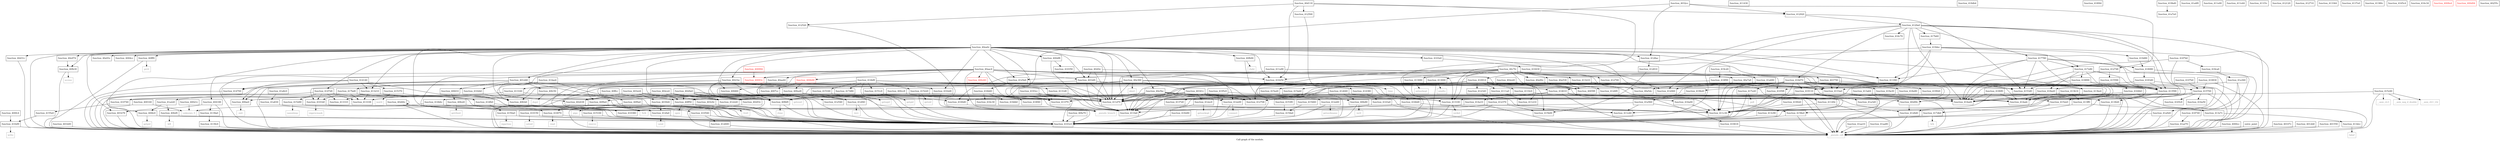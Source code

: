 digraph "Call graph of the module." {
  label="Call graph of the module.";
  node [shape=record];

  Node_function_4032cc [label="{function_4032cc}"];
  Node_function_40fef0 [label="{function_40fef0}"];
  Node_function_40d31c [label="{function_40d31c}"];
  Node_function_40ff50 [label="{function_40ff50}"];
  Node_function_40e360 [label="{function_40e360}"];
  Node_function_40ffcc [label="{function_40ffcc}"];
  Node_function_4103e0 [label="{function_4103e0}"];
  Node_function_40e5bc [label="{function_40e5bc}"];
  Node_function_40e93c [label="{function_40e93c}"];
  Node_function_40e974 [label="{function_40e974}"];
  Node_function_40fff0 [label="{function_40fff0}"];
  Node_function_40fb90 [label="{function_40fb90}"];
  Node_function_410540 [label="{function_410540}"];
  Node_function_40341c [label="{function_40341c}"];
  Node_function_403758 [label="{function_403758}"];
  Node_function_410350 [label="{function_410350}"];
  Node_function_4039d4 [label="{function_4039d4}"];
  Node_function_403c0c [label="{function_403c0c}"];
  Node_function_4102f0 [label="{function_4102f0}"];
  Node_function_403e24 [label="{function_403e24}"];
  Node_function_404188 [label="{function_404188}"];
  Node_function_40aac4 [label="{function_40aac4}"];
  Node_function_40fbf0 [label="{function_40fbf0}"];
  Node_function_410070 [label="{function_410070}"];
  Node_function_40ea0c [label="{function_40ea0c}"];
  Node_function_402e20 [label="{function_402e20}"];
  Node_function_402ce4 [label="{function_402ce4}"];
  Node_function_402f2c [label="{function_402f2c}"];
  Node_function_410380 [label="{function_410380}"];
  Node_function_40d118 [label="{function_40d118}"];
  Node_function_410250 [label="{function_410250}"];
  Node_function_40a530 [label="{function_40a530}"];
  Node_function_40fc50 [label="{function_40fc50}"];
  Node_function_40fcb0 [label="{function_40fcb0}"];
  Node_function_40f9a0 [label="{function_40f9a0}"];
  Node_function_4100d0 [label="{function_4100d0}"];
  Node_function_40f9e0 [label="{function_40f9e0}"];
  Node_function_40fd10 [label="{function_40fd10}"];
  Node_function_40a5dc [label="{function_40a5dc}"];
  Node_function_40fd60 [label="{function_40fd60}"];
  Node_function_4103c0 [label="{function_4103c0}"];
  Node_function_40fdc0 [label="{function_40fdc0}"];
  Node_function_40fa70 [label="{function_40fa70}"];
  Node_function_410150 [label="{function_410150}"];
  Node_function_4102b0 [label="{function_4102b0}"];
  Node_function_40a7a8 [label="{function_40a7a8}"];
  Node_function_40fe20 [label="{function_40fe20}"];
  Node_function_40c7fc [label="{function_40c7fc}"];
  Node_function_40fae0 [label="{function_40fae0}"];
  Node_function_4101b0 [label="{function_4101b0}"];
  Node_function_40fe80 [label="{function_40fe80}"];
  Node_function_40a90c [label="{function_40a90c}"];
  Node_function_40aa44 [label="{function_40aa44}"];
  Node_function_40fb30 [label="{function_40fb30}"];
  Node_function_4128d0 [label="{function_4128d0}"];
  Node_function_4102d0 [label="{function_4102d0}"];
  Node_function_4105f8 [label="{function_4105f8}"];
  Node_function_410618 [label="{function_410618}"];
  Node_function_410740 [label="{function_410740}"];
  Node_function_4107b0 [label="{function_4107b0}"];
  Node_function_410830 [label="{function_410830}"];
  Node_function_410914 [label="{function_410914}"];
  Node_function_410430 [label="{function_410430}"];
  Node_function_4110c0 [label="{function_4110c0}"];
  Node_function_4111a0 [label="{function_4111a0}"];
  Node_function_411210 [label="{function_411210}"];
  Node_function_411430 [label="{function_411430}"];
  Node_function_41149c [label="{function_41149c}"];
  Node_function_411a90 [label="{function_411a90}"];
  Node_function_417e80 [label="{function_417e80}"];
  Node_function_418080 [label="{function_418080}"];
  Node_function_4180f0 [label="{function_4180f0}"];
  Node_function_418280 [label="{function_418280}"];
  Node_function_4183d0 [label="{function_4183d0}"];
  Node_function_418740 [label="{function_418740}"];
  Node_function_4187b0 [label="{function_4187b0}"];
  Node_function_418890 [label="{function_418890}"];
  Node_function_418a20 [label="{function_418a20}"];
  Node_function_418ca0 [label="{function_418ca0}"];
  Node_function_418db0 [label="{function_418db0}"];
  Node_function_418db4 [label="{function_418db4}"];
  Node_function_418e80 [label="{function_418e80}"];
  Node_function_418f40 [label="{function_418f40}"];
  Node_function_418f44 [label="{function_418f44}"];
  Node_function_418f90 [label="{function_418f90}"];
  Node_function_419020 [label="{function_419020}"];
  Node_function_419110 [label="{function_419110}"];
  Node_function_4193cc [label="{function_4193cc}"];
  Node_function_4195c0 [label="{function_4195c0}"];
  Node_function_419920 [label="{function_419920}"];
  Node_function_419a30 [label="{function_419a30}"];
  Node_function_419b20 [label="{function_419b20}"];
  Node_function_419bd0 [label="{function_419bd0}"];
  Node_function_419c20 [label="{function_419c20}"];
  Node_function_419d80 [label="{function_419d80}"];
  Node_function_419dec [label="{function_419dec}"];
  Node_function_41a220 [label="{function_41a220}"];
  Node_function_41a270 [label="{function_41a270}"];
  Node_function_41a320 [label="{function_41a320}"];
  Node_function_41a360 [label="{function_41a360}"];
  Node_function_41a4f0 [label="{function_41a4f0}"];
  Node_function_41a560 [label="{function_41a560}"];
  Node_function_41a680 [label="{function_41a680}"];
  Node_function_41a7e0 [label="{function_41a7e0}"];
  Node_function_41a830 [label="{function_41a830}"];
  Node_function_41a8c0 [label="{function_41a8c0}"];
  Node_function_41a920 [label="{function_41a920}"];
  Node_function_41aa10 [label="{function_41aa10}"];
  Node_function_41aa80 [label="{function_41aa80}"];
  Node___asm_neg_d_double [color="gray50", fontcolor="gray50", label="{__asm_neg_d_double}"];
  Node___asm_cfc1_i32 [color="gray50", fontcolor="gray50", label="{__asm_cfc1_i32}"];
  Node___asm_ctc1 [color="gray50", fontcolor="gray50", label="{__asm_ctc1}"];
  Node_unknown_0 [color="gray50", fontcolor="gray50", label="{unknown_0}"];
  Node_pipe [color="gray50", fontcolor="gray50", label="{pipe}"];
  Node_fcntl [color="gray50", fontcolor="gray50", label="{fcntl}"];
  Node_chdir [color="gray50", fontcolor="gray50", label="{chdir}"];
  Node_close [color="gray50", fontcolor="gray50", label="{close}"];
  Node_dup2 [color="gray50", fontcolor="gray50", label="{dup2}"];
  Node_fork [color="gray50", fontcolor="gray50", label="{fork}"];
  Node_geteuid [color="gray50", fontcolor="gray50", label="{geteuid}"];
  Node_getpid [color="gray50", fontcolor="gray50", label="{getpid}"];
  Node_getrlimit [color="gray50", fontcolor="gray50", label="{getrlimit}"];
  Node_ioctl [color="gray50", fontcolor="gray50", label="{ioctl}"];
  Node_kill [color="gray50", fontcolor="gray50", label="{kill}"];
  Node_open [color="gray50", fontcolor="gray50", label="{open}"];
  Node_prctl [color="gray50", fontcolor="gray50", label="{prctl}"];
  Node_read [color="gray50", fontcolor="gray50", label="{read}"];
  Node_setsid [color="gray50", fontcolor="gray50", label="{setsid}"];
  Node_sigprocmask [color="gray50", fontcolor="gray50", label="{sigprocmask}"];
  Node_time [color="gray50", fontcolor="gray50", label="{time}"];
  Node_write [color="gray50", fontcolor="gray50", label="{write}"];
  Node_connect [color="gray50", fontcolor="gray50", label="{connect}"];
  Node_getsockname [color="gray50", fontcolor="gray50", label="{getsockname}"];
  Node_getsockopt [color="gray50", fontcolor="gray50", label="{getsockopt}"];
  Node_recv [color="gray50", fontcolor="gray50", label="{recv}"];
  Node_send [color="gray50", fontcolor="gray50", label="{send}"];
  Node_sendto [color="gray50", fontcolor="gray50", label="{sendto}"];
  Node_setsockopt [color="gray50", fontcolor="gray50", label="{setsockopt}"];
  Node_socket [color="gray50", fontcolor="gray50", label="{socket}"];
  Node_sigaction [color="gray50", fontcolor="gray50", label="{sigaction}"];
  Node_execve [color="gray50", fontcolor="gray50", label="{execve}"];
  Node_getegid [color="gray50", fontcolor="gray50", label="{getegid}"];
  Node_getgid [color="gray50", fontcolor="gray50", label="{getgid}"];
  Node_getuid [color="gray50", fontcolor="gray50", label="{getuid}"];
  Node_nanosleep [color="gray50", fontcolor="gray50", label="{nanosleep}"];
  Node_wait4 [color="gray50", fontcolor="gray50", label="{wait4}"];
  Node_brk [color="gray50", fontcolor="gray50", label="{brk}"];
  Node_poll [color="gray50", fontcolor="gray50", label="{poll}"];
  Node_abort [color="gray50", fontcolor="gray50", label="{abort}"];
  Node_fabsf [color="gray50", fontcolor="gray50", label="{fabsf}"];
  Node_function_411b10 [label="{function_411b10}"];
  Node_function_411c30 [label="{function_411c30}"];
  Node_function_411d70 [label="{function_411d70}"];
  Node_function_411e00 [label="{function_411e00}"];
  Node_function_411e40 [label="{function_411e40}"];
  Node_function_411e44 [label="{function_411e44}"];
  Node_function_411f3c [label="{function_411f3c}"];
  Node_function_411f40 [label="{function_411f40}"];
  Node_function_411f70 [label="{function_411f70}"];
  Node_function_411fa0 [label="{function_411fa0}"];
  Node_function_412060 [label="{function_412060}"];
  Node_function_412120 [label="{function_412120}"];
  Node_function_412220 [label="{function_412220}"];
  Node_function_412320 [label="{function_412320}"];
  Node_function_412370 [label="{function_412370}"];
  Node_function_412500 [label="{function_412500}"];
  Node_function_412520 [label="{function_412520}"];
  Node_function_412540 [label="{function_412540}"];
  Node_function_4125e0 [label="{function_4125e0}"];
  Node_function_412600 [label="{function_412600}"];
  Node_function_412640 [label="{function_412640}"];
  Node_function_4126f0 [label="{function_4126f0}"];
  Node_function_412700 [label="{function_412700}"];
  Node_function_412708 [label="{function_412708}"];
  Node_function_412710 [label="{function_412710}"];
  Node_function_412748 [label="{function_412748}"];
  Node_function_412810 [label="{function_412810}"];
  Node_function_4128ac [label="{function_4128ac}"];
  Node_exit [color="gray50", fontcolor="gray50", label="{exit}"];
  Node_access [color="gray50", fontcolor="gray50", label="{access}"];
  Node_function_412920 [label="{function_412920}"];
  Node_function_4129a0 [label="{function_4129a0}"];
  Node_function_412e00 [label="{function_412e00}"];
  Node_function_412e60 [label="{function_412e60}"];
  Node_function_412ec0 [label="{function_412ec0}"];
  Node_function_412f40 [label="{function_412f40}"];
  Node_function_412fa0 [label="{function_412fa0}"];
  Node_function_413000 [label="{function_413000}"];
  Node_function_413080 [label="{function_413080}"];
  Node_function_413100 [label="{function_413100}"];
  Node_function_413160 [label="{function_413160}"];
  Node_function_4131d0 [label="{function_4131d0}"];
  Node_function_413210 [label="{function_413210}"];
  Node_function_413310 [label="{function_413310}"];
  Node_function_413338 [label="{function_413338}"];
  Node_function_413364 [label="{function_413364}"];
  Node_function_4133a0 [label="{function_4133a0}"];
  Node_function_413590 [label="{function_413590}"];
  Node_function_413720 [label="{function_413720}"];
  Node_function_4137e0 [label="{function_4137e0}"];
  Node_function_41380c [label="{function_41380c}"];
  Node_function_413828 [label="{function_413828}"];
  Node_function_4139a0 [label="{function_4139a0}"];
  Node_function_4139c0 [label="{function_4139c0}"];
  Node_function_413a64 [label="{function_413a64}"];
  Node_function_413b14 [label="{function_413b14}"];
  Node_function_413be4 [label="{function_413be4}"];
  Node_function_413c90 [label="{function_413c90}"];
  Node_function_413dcc [label="{function_413dcc}"];
  Node_function_413e7c [label="{function_413e7c}"];
  Node_function_413ff0 [label="{function_413ff0}"];
  Node_function_414140 [label="{function_414140}"];
  Node_function_414380 [label="{function_414380}"];
  Node_function_4143a0 [label="{function_4143a0}"];
  Node_function_414610 [label="{function_414610}"];
  Node_function_414700 [label="{function_414700}"];
  Node_function_4147d0 [label="{function_4147d0}"];
  Node_function_414a10 [label="{function_414a10}"];
  Node_function_414ad4 [label="{function_414ad4}"];
  Node_function_414adc [label="{function_414adc}"];
  Node_function_414ae4 [label="{function_414ae4}"];
  Node_function_414b6c [label="{function_414b6c}"];
  Node_function_414bf8 [label="{function_414bf8}"];
  Node_function_414fb0 [label="{function_414fb0}"];
  Node_function_4150a0 [label="{function_4150a0}"];
  Node_function_415100 [label="{function_415100}"];
  Node_function_415160 [label="{function_415160}"];
  Node_function_4151c0 [label="{function_4151c0}"];
  Node_function_415220 [label="{function_415220}"];
  Node_function_415280 [label="{function_415280}"];
  Node_function_4152e0 [label="{function_4152e0}"];
  Node_function_415370 [label="{function_415370}"];
  Node_function_4153d0 [label="{function_4153d0}"];
  Node_function_4153f0 [label="{function_4153f0}"];
  Node_function_415460 [label="{function_415460}"];
  Node_function_4154a0 [label="{function_4154a0}"];
  Node_function_415590 [label="{function_415590}"];
  Node_function_4155e0 [label="{function_4155e0}"];
  Node_function_415700 [label="{function_415700}"];
  Node_function_4158e0 [label="{function_4158e0}"];
  Node_function_415a20 [label="{function_415a20}"];
  Node_function_415ab0 [label="{function_415ab0}"];
  Node_function_415b00 [label="{function_415b00}"];
  Node_function_415c60 [label="{function_415c60}"];
  Node_function_4164b0 [label="{function_4164b0}"];
  Node_function_4165c0 [label="{function_4165c0}"];
  Node_function_4165c4 [label="{function_4165c4}"];
  Node_function_4166d0 [label="{function_4166d0}"];
  Node_function_416a00 [label="{function_416a00}"];
  Node_function_416a50 [label="{function_416a50}"];
  Node_function_416b60 [label="{function_416b60}"];
  Node_function_416c30 [label="{function_416c30}"];
  Node_function_416c34 [label="{function_416c34}"];
  Node_function_416c70 [label="{function_416c70}"];
  Node_function_416d70 [label="{function_416d70}"];
  Node_function_417780 [label="{function_417780}"];
  Node_function_417b60 [label="{function_417b60}"];
  Node_function_417bd0 [label="{function_417bd0}"];
  Node_function_417d80 [label="{function_417d80}"];
  Node_function_417db0 [label="{function_417db0}"];
  Node_function_417e20 [label="{function_417e20}"];
  Node___pseudo_call [color="gray50", fontcolor="gray50", label="{__pseudo_call}"];
  Node___pseudo_branch [color="gray50", fontcolor="gray50", label="{__pseudo_branch}"];
  Node_function_4000cc [label="{function_4000cc}"];
  Node_function_400160 [label="{function_400160}"];
  Node_function_40021c [label="{function_40021c}"];
  Node_entry_point [label="{entry_point}"];
  Node_function_4004cc [label="{function_4004cc}"];
  Node_function_4005f8 [label="{function_4005f8}"];
  Node_function_4007cc [label="{function_4007cc}"];
  Node_function_4008e4 [color="red", fontcolor="red", label="{function_4008e4}"];
  Node_function_40093c [color="red", fontcolor="red", label="{function_40093c}"];
  Node_function_400994 [color="red", fontcolor="red", label="{function_400994}"];
  Node_function_400a28 [label="{function_400a28}"];
  Node_function_400b90 [color="red", fontcolor="red", label="{function_400b90}"];
  Node_function_400c60 [color="red", fontcolor="red", label="{function_400c60}"];
  Node_function_400cc8 [label="{function_400cc8}"];
  Node_function_400d94 [color="red", fontcolor="red", label="{function_400d94}"];
  Node_function_400df8 [label="{function_400df8}"];
  Node_function_400fc4 [label="{function_400fc4}"];
  Node_function_40107c [label="{function_40107c}"];
  Node_function_4012b8 [label="{function_4012b8}"];
  Node_function_401550 [label="{function_401550}"];
  Node_function_401b00 [label="{function_401b00}"];
  Node_function_401b78 [label="{function_401b78}"];
  Node_function_401bf0 [label="{function_401bf0}"];
  Node_function_401d48 [label="{function_401d48}"];
  Node_function_4021bc [label="{function_4021bc}"];
  Node_function_402438 [label="{function_402438}"];
  Node_function_40255c [label="{function_40255c}"];
  Node_function_40260c [label="{function_40260c}"];
  Node_function_40289c [label="{function_40289c}"];
  Node_function_40293c [label="{function_40293c}"];
  Node_function_4029e0 [label="{function_4029e0}"];
  Node_function_4032cc -> Node_function_411f70;
  Node_function_4032cc -> Node_function_412748;
  Node_function_4032cc -> Node_function_4128ac;
  Node_function_4032cc -> Node_function_412920;
  Node_function_40fef0 -> Node_function_4103c0;
  Node_function_40fef0 -> Node_kill;
  Node_function_40d31c -> Node___pseudo_call;
  Node_function_40ff50 -> Node_function_4103c0;
  Node_function_40ff50 -> Node_open;
  Node_function_40e360 -> Node_function_40341c;
  Node_function_40e360 -> Node_function_40fbf0;
  Node_function_40e360 -> Node_abort;
  Node_function_40e360 -> Node_function_411d70;
  Node_function_40e360 -> Node_function_411e40;
  Node_function_40e360 -> Node_function_411f70;
  Node_function_40e360 -> Node_function_413100;
  Node_function_40e360 -> Node_function_414380;
  Node_function_40ffcc -> Node_function_40ff50;
  Node_function_4103e0 -> Node_function_410430;
  Node_function_40e5bc -> Node_function_40ff50;
  Node_function_40e5bc -> Node_function_40fbf0;
  Node_function_40e5bc -> Node_function_40fe80;
  Node_function_40e5bc -> Node_function_4128d0;
  Node_function_40e5bc -> Node_function_411d70;
  Node_function_40e5bc -> Node_function_411f70;
  Node_function_40e5bc -> Node_function_412220;
  Node_function_40e5bc -> Node_function_412708;
  Node_function_40e5bc -> Node_function_412e00;
  Node_function_40e5bc -> Node_function_412e60;
  Node_function_40e5bc -> Node_function_413100;
  Node_function_40e5bc -> Node_function_402438;
  Node_function_40e974 -> Node_function_40fb30;
  Node_function_40fff0 -> Node_prctl;
  Node_function_40fff0 -> Node___pseudo_call;
  Node_function_40fb90 -> Node_function_4103c0;
  Node_function_40fb90 -> Node_chdir;
  Node_function_410540 -> Node_function_4103c0;
  Node_function_410540 -> Node_function_412600;
  Node_function_40341c -> Node_function_4100d0;
  Node_function_40341c -> Node_function_40f9e0;
  Node_function_40341c -> Node_function_4103c0;
  Node_function_40341c -> Node_function_411d70;
  Node_function_40341c -> Node_function_412708;
  Node_function_40341c -> Node_function_412e00;
  Node_function_40341c -> Node_function_412ec0;
  Node_function_40341c -> Node___pseudo_call;
  Node_function_40341c -> Node_function_40289c;
  Node_function_403758 -> Node_function_40fcb0;
  Node_function_403758 -> Node_function_4133a0;
  Node_function_403758 -> Node_function_413590;
  Node_function_4039d4 -> Node_function_412fa0;
  Node_function_403c0c -> Node_function_411fa0;
  Node_function_4102f0 -> Node_write;
  Node_function_4102f0 -> Node___pseudo_call;
  Node_function_403e24 -> Node_function_4039d4;
  Node_function_403e24 -> Node_function_403c0c;
  Node_function_403e24 -> Node_function_412220;
  Node_function_403e24 -> Node_function_412f40;
  Node_function_403e24 -> Node___pseudo_call;
  Node_function_404188 -> Node_function_4139a0;
  Node_function_404188 -> Node___pseudo_call;
  Node_function_404188 -> Node_function_401b78;
  Node_function_40aac4 -> Node_function_404188;
  Node_function_40aac4 -> Node_function_410250;
  Node_function_40aac4 -> Node_function_40f9e0;
  Node_function_40aac4 -> Node_function_4103c0;
  Node_function_40aac4 -> Node_function_40aa44;
  Node_function_40aac4 -> Node_function_411d70;
  Node_function_40aac4 -> Node_function_411fa0;
  Node_function_40aac4 -> Node_function_412708;
  Node_function_40aac4 -> Node_function_412e00;
  Node_function_40aac4 -> Node_function_412fa0;
  Node_function_40aac4 -> Node_function_413100;
  Node_function_40aac4 -> Node_function_4133a0;
  Node_function_40aac4 -> Node_function_413be4;
  Node_function_40aac4 -> Node___pseudo_call;
  Node_function_40aac4 -> Node___pseudo_branch;
  Node_function_40aac4 -> Node_function_4005f8;
  Node_function_40aac4 -> Node_function_40093c;
  Node_function_40aac4 -> Node_function_400b90;
  Node_function_40aac4 -> Node_function_400c60;
  Node_function_40aac4 -> Node_function_401bf0;
  Node_function_40fbf0 -> Node_function_4103c0;
  Node_function_40fbf0 -> Node_close;
  Node_function_410070 -> Node_function_4103c0;
  Node_function_410070 -> Node_read;
  Node_function_40ea0c -> Node_function_40d31c;
  Node_function_40ea0c -> Node_function_40e360;
  Node_function_40ea0c -> Node_function_4103e0;
  Node_function_40ea0c -> Node_function_40e5bc;
  Node_function_40ea0c -> Node_function_40e93c;
  Node_function_40ea0c -> Node_function_40e974;
  Node_function_40ea0c -> Node_function_40fff0;
  Node_function_40ea0c -> Node_function_40fb90;
  Node_function_40ea0c -> Node_function_403758;
  Node_function_40ea0c -> Node_function_410380;
  Node_function_40ea0c -> Node_function_410250;
  Node_function_40ea0c -> Node_function_40fcb0;
  Node_function_40ea0c -> Node_function_40fd60;
  Node_function_40ea0c -> Node_function_40fdc0;
  Node_function_40ea0c -> Node_function_40fb30;
  Node_function_40ea0c -> Node_function_4102d0;
  Node_function_40ea0c -> Node_function_411d70;
  Node_function_40ea0c -> Node_function_411f40;
  Node_function_40ea0c -> Node_function_411f70;
  Node_function_40ea0c -> Node_function_411fa0;
  Node_function_40ea0c -> Node_function_412060;
  Node_function_40ea0c -> Node_function_412220;
  Node_function_40ea0c -> Node_function_4125e0;
  Node_function_40ea0c -> Node_function_4128ac;
  Node_function_40ea0c -> Node_function_413210;
  Node_function_40ea0c -> Node_function_4133a0;
  Node_function_40ea0c -> Node_function_413590;
  Node_function_40ea0c -> Node_function_413be4;
  Node_function_40ea0c -> Node_function_414610;
  Node_function_40ea0c -> Node_function_4147d0;
  Node_function_40ea0c -> Node___pseudo_call;
  Node_function_40ea0c -> Node_function_4004cc;
  Node_function_40ea0c -> Node_function_400df8;
  Node_function_40ea0c -> Node_function_401b78;
  Node_function_40ea0c -> Node_function_401bf0;
  Node_function_40ea0c -> Node_function_401d48;
  Node_function_40ea0c -> Node_function_4021bc;
  Node_function_40ea0c -> Node_function_402438;
  Node_function_402e20 -> Node_function_4005f8;
  Node_function_402ce4 -> Node_function_40ff50;
  Node_function_402ce4 -> Node_function_40fbf0;
  Node_function_402ce4 -> Node_function_411d70;
  Node_function_402ce4 -> Node_function_412220;
  Node_function_402ce4 -> Node_function_402438;
  Node_function_402ce4 -> Node_function_40293c;
  Node_function_402f2c -> Node_function_4100d0;
  Node_function_402f2c -> Node_function_411d70;
  Node_function_402f2c -> Node___pseudo_call;
  Node_function_402f2c -> Node_function_401bf0;
  Node_function_40d118 -> Node_function_410250;
  Node_function_40d118 -> Node_function_412500;
  Node_function_40d118 -> Node_function_412520;
  Node_function_40d118 -> Node_function_412920;
  Node_function_40d118 -> Node_function_413100;
  Node_function_410250 -> Node_function_4103c0;
  Node_function_410250 -> Node_time;
  Node_function_40a530 -> Node_function_4126f0;
  Node_function_40a530 -> Node_function_4005f8;
  Node_function_40fc50 -> Node_function_4103c0;
  Node_function_40fc50 -> Node_dup2;
  Node_function_40fcb0 -> Node_function_4103c0;
  Node_function_40fcb0 -> Node_fork;
  Node_function_40f9a0 -> Node_pipe;
  Node_function_40f9a0 -> Node___pseudo_branch;
  Node_function_4100d0 -> Node_function_4103c0;
  Node_function_40f9e0 -> Node_fcntl;
  Node_function_40f9e0 -> Node___pseudo_call;
  Node_function_40fd10 -> Node_function_40fe20;
  Node_function_40fd60 -> Node_function_4103c0;
  Node_function_40fd60 -> Node_geteuid;
  Node_function_40fdc0 -> Node_function_4103c0;
  Node_function_40fdc0 -> Node_getpid;
  Node_function_40fa70 -> Node_function_4103c0;
  Node_function_410150 -> Node_function_4103c0;
  Node_function_410150 -> Node_setsid;
  Node_function_4102b0 -> Node_function_40fcb0;
  Node_function_40a7a8 -> Node_function_40a5dc;
  Node_function_40a7a8 -> Node_function_411c30;
  Node_function_40a7a8 -> Node_function_412708;
  Node_function_40a7a8 -> Node_function_4133a0;
  Node_function_40a7a8 -> Node_function_413590;
  Node_function_40fe20 -> Node_function_4103c0;
  Node_function_40fe20 -> Node_getrlimit;
  Node_function_40c7fc -> Node_function_410250;
  Node_function_40c7fc -> Node_function_40a530;
  Node_function_40c7fc -> Node_function_40a5dc;
  Node_function_40c7fc -> Node_function_40a7a8;
  Node_function_40c7fc -> Node_function_40a90c;
  Node_function_40c7fc -> Node_function_411d70;
  Node_function_40c7fc -> Node_function_411f40;
  Node_function_40c7fc -> Node_function_4125e0;
  Node_function_40c7fc -> Node_function_412700;
  Node_function_40c7fc -> Node_function_412708;
  Node_function_40c7fc -> Node_function_413000;
  Node_function_40c7fc -> Node_function_413080;
  Node_function_40c7fc -> Node_function_413100;
  Node_function_40c7fc -> Node_function_4005f8;
  Node_function_40c7fc -> Node_function_40289c;
  Node_function_40fae0 -> Node_exit;
  Node_function_4101b0 -> Node_function_4103c0;
  Node_function_4101b0 -> Node_sigprocmask;
  Node_function_40fe80 -> Node_function_4103c0;
  Node_function_40fe80 -> Node_ioctl;
  Node_function_40a90c -> Node_function_4005f8;
  Node_function_40aa44 -> Node_function_40fbf0;
  Node_function_40fb30 -> Node_access;
  Node_function_40fb30 -> Node___pseudo_call;
  Node_function_4128d0 -> Node___pseudo_call;
  Node_function_4102d0 -> Node___pseudo_branch;
  Node_function_4105f8 -> Node_function_411c30;
  Node_function_410618 -> Node___pseudo_call;
  Node_function_410740 -> Node_function_4155e0;
  Node_function_4107b0 -> Node_function_415700;
  Node_function_410830 -> Node_function_411fa0;
  Node_function_410830 -> Node_function_415700;
  Node_function_410830 -> Node___pseudo_call;
  Node_function_410914 -> Node_function_4110c0;
  Node_function_410914 -> Node_function_4111a0;
  Node_function_410914 -> Node_function_411210;
  Node_function_410914 -> Node_function_41149c;
  Node_function_410914 -> Node_function_411fa0;
  Node_function_410914 -> Node_function_412320;
  Node_function_410914 -> Node_function_415700;
  Node_function_410914 -> Node_function_415a20;
  Node_function_410914 -> Node_function_415ab0;
  Node_function_410914 -> Node_function_415b00;
  Node_function_410914 -> Node___pseudo_call;
  Node_function_410430 -> Node_function_4105f8;
  Node_function_410430 -> Node_function_410914;
  Node_function_4110c0 -> Node_function_41149c;
  Node_function_4110c0 -> Node_function_411d70;
  Node_function_4111a0 -> Node_function_411210;
  Node_function_41149c -> Node_function_411c30;
  Node_function_41149c -> Node___pseudo_call;
  Node_function_411a90 -> Node_function_411b10;
  Node_function_411a90 -> Node_function_411fa0;
  Node_function_417e80 -> Node_function_418890;
  Node_function_417e80 -> Node_function_418a20;
  Node_function_417e80 -> Node_function_413590;
  Node_function_417e80 -> Node_function_414ad4;
  Node_function_417e80 -> Node_function_414adc;
  Node_function_417e80 -> Node___pseudo_call;
  Node_function_418080 -> Node_function_4183d0;
  Node_function_418080 -> Node___pseudo_call;
  Node_function_4180f0 -> Node_function_4103c0;
  Node_function_4180f0 -> Node_function_414ad4;
  Node_function_4180f0 -> Node_function_414adc;
  Node_function_4180f0 -> Node___pseudo_call;
  Node_function_418280 -> Node_function_4103c0;
  Node_function_4183d0 -> Node_function_4105f8;
  Node_function_4183d0 -> Node_function_4133a0;
  Node_function_4183d0 -> Node_function_413590;
  Node_function_4183d0 -> Node___pseudo_call;
  Node_function_418740 -> Node_function_41a270;
  Node_function_4187b0 -> Node_function_418ca0;
  Node_function_4187b0 -> Node_function_414ad4;
  Node_function_4187b0 -> Node_function_414adc;
  Node_function_418890 -> Node_function_413590;
  Node_function_418890 -> Node_function_414ad4;
  Node_function_418890 -> Node_function_414adc;
  Node_function_418a20 -> Node_function_410740;
  Node_function_418a20 -> Node_function_414ad4;
  Node_function_418a20 -> Node_function_414adc;
  Node_function_418a20 -> Node___pseudo_call;
  Node_function_418ca0 -> Node_function_41a360;
  Node_function_418f90 -> Node_function_411c30;
  Node_function_418f90 -> Node_function_411fa0;
  Node_function_418f90 -> Node_function_4133a0;
  Node_function_419020 -> Node_function_411c30;
  Node_function_419110 -> Node_function_4103c0;
  Node_function_419110 -> Node_function_41a320;
  Node_function_419110 -> Node_function_411c30;
  Node_function_419110 -> Node_function_411d70;
  Node_function_419110 -> Node_function_411e40;
  Node_function_419110 -> Node___pseudo_call;
  Node_function_4193cc -> Node_function_4103c0;
  Node_function_4193cc -> Node_function_411d70;
  Node_function_4193cc -> Node_function_411f70;
  Node_function_4193cc -> Node_function_411fa0;
  Node_function_4195c0 -> Node_function_4103c0;
  Node_function_4195c0 -> Node_function_411d70;
  Node_function_4195c0 -> Node_function_411fa0;
  Node_function_4195c0 -> Node___pseudo_call;
  Node_function_419b20 -> Node_function_41a560;
  Node_function_419bd0 -> Node_function_41a7e0;
  Node_function_419c20 -> Node_function_418f90;
  Node_function_419c20 -> Node_function_41a680;
  Node_function_419d80 -> Node_function_418080;
  Node_function_419dec -> Node_function_4103c0;
  Node_function_419dec -> Node_function_417e80;
  Node_function_419dec -> Node_function_419110;
  Node_function_419dec -> Node_function_419d80;
  Node_function_419dec -> Node_function_411f40;
  Node_function_419dec -> Node___pseudo_call;
  Node_function_41a220 -> Node_function_40fef0;
  Node_function_41a220 -> Node_function_40fdc0;
  Node_function_41a270 -> Node___pseudo_call;
  Node_function_41a360 -> Node_function_418a20;
  Node_function_41a360 -> Node_function_41a920;
  Node_function_41a360 -> Node___pseudo_call;
  Node_function_41a560 -> Node_function_411c30;
  Node_function_41a560 -> Node_function_411e40;
  Node_function_41a560 -> Node_function_411fa0;
  Node_function_41a680 -> Node_function_411c30;
  Node_function_41a830 -> Node_function_410070;
  Node_function_41a8c0 -> Node_function_41a830;
  Node_function_41a920 -> Node_function_4103c0;
  Node_function_41a920 -> Node___pseudo_call;
  Node_function_41aa10 -> Node___pseudo_call;
  Node_function_41aa80 -> Node___pseudo_call;
  Node_function_411b10 -> Node_function_415700;
  Node_function_411b10 -> Node_function_4158e0;
  Node_function_411b10 -> Node___pseudo_call;
  Node_function_412320 -> Node_function_412370;
  Node_function_412370 -> Node_function_4103c0;
  Node_function_412370 -> Node_function_411c30;
  Node_function_412370 -> Node_function_411fa0;
  Node_function_412370 -> Node_function_415b00;
  Node_function_412500 -> Node_function_4166d0;
  Node_function_412520 -> Node___pseudo_branch;
  Node_function_4125e0 -> Node_function_416b60;
  Node_function_412600 -> Node___pseudo_call;
  Node_function_412640 -> Node_function_40fe80;
  Node_function_412640 -> Node_function_411d70;
  Node_function_412640 -> Node_function_416a00;
  Node_function_412748 -> Node_function_4153d0;
  Node_function_412748 -> Node_function_415590;
  Node_function_412810 -> Node_function_415b00;
  Node_function_4128ac -> Node_function_412810;
  Node_function_412920 -> Node_function_4129a0;
  Node_function_412920 -> Node_function_4153d0;
  Node_function_4129a0 -> Node_function_4103c0;
  Node_function_4129a0 -> Node_function_411c30;
  Node_function_4129a0 -> Node_function_412060;
  Node_function_4129a0 -> Node_function_413590;
  Node_function_4129a0 -> Node_function_414ad4;
  Node_function_4129a0 -> Node_function_414adc;
  Node_function_4129a0 -> Node_function_416c70;
  Node_function_4129a0 -> Node_function_416d70;
  Node_function_4129a0 -> Node_function_417780;
  Node_function_4129a0 -> Node_function_417b60;
  Node_function_4129a0 -> Node___pseudo_call;
  Node_function_412e00 -> Node_function_4103c0;
  Node_function_412e00 -> Node_connect;
  Node_function_412e60 -> Node_function_4103c0;
  Node_function_412e60 -> Node_getsockname;
  Node_function_412ec0 -> Node_function_4103c0;
  Node_function_412ec0 -> Node_getsockopt;
  Node_function_412f40 -> Node_function_4103c0;
  Node_function_412f40 -> Node_recv;
  Node_function_412fa0 -> Node_function_4103c0;
  Node_function_412fa0 -> Node_send;
  Node_function_413000 -> Node_function_4103c0;
  Node_function_413000 -> Node_sendto;
  Node_function_413080 -> Node_function_4103c0;
  Node_function_413080 -> Node_setsockopt;
  Node_function_413100 -> Node_function_4103c0;
  Node_function_413100 -> Node_socket;
  Node_function_413160 -> Node_function_4103c0;
  Node_function_413160 -> Node_function_413338;
  Node_function_4131d0 -> Node_function_411d70;
  Node_function_413210 -> Node_function_4103c0;
  Node_function_413210 -> Node_function_413310;
  Node_function_413210 -> Node_function_413338;
  Node_function_413210 -> Node_function_414fb0;
  Node_function_4133a0 -> Node_function_413720;
  Node_function_4133a0 -> Node_function_413828;
  Node_function_4133a0 -> Node_function_414ad4;
  Node_function_4133a0 -> Node_function_4152e0;
  Node_function_4133a0 -> Node___pseudo_call;
  Node_function_413590 -> Node_function_413828;
  Node_function_413590 -> Node_function_414ad4;
  Node_function_413590 -> Node_function_4152e0;
  Node_function_413590 -> Node___pseudo_call;
  Node_function_413828 -> Node___pseudo_call;
  Node_function_4139a0 -> Node_function_4139c0;
  Node_function_4139c0 -> Node___pseudo_call;
  Node_function_413a64 -> Node_function_413c90;
  Node_function_413a64 -> Node_function_414ad4;
  Node_function_413a64 -> Node_function_414adc;
  Node_function_413b14 -> Node_function_413ff0;
  Node_function_413b14 -> Node_function_414ad4;
  Node_function_413b14 -> Node_function_414adc;
  Node_function_413be4 -> Node_function_413e7c;
  Node_function_413be4 -> Node_function_414ad4;
  Node_function_413be4 -> Node_function_414adc;
  Node_function_413c90 -> Node_function_4103c0;
  Node_function_413dcc -> Node_fabsf;
  Node_function_413e7c -> Node_function_413dcc;
  Node_function_413ff0 -> Node_function_4103c0;
  Node_function_413ff0 -> Node_function_413e7c;
  Node_function_414140 -> Node_function_40fcb0;
  Node_function_414140 -> Node_function_40fae0;
  Node_function_414140 -> Node_function_413210;
  Node_function_414140 -> Node_function_414700;
  Node_function_414140 -> Node_function_415370;
  Node_function_414140 -> Node___pseudo_call;
  Node_function_414380 -> Node_function_4143a0;
  Node_function_4143a0 -> Node___pseudo_call;
  Node_function_4143a0 -> Node___pseudo_branch;
  Node_function_414610 -> Node_function_40fae0;
  Node_function_414610 -> Node_function_410618;
  Node_function_414610 -> Node_function_414a10;
  Node_function_414610 -> Node_function_414ad4;
  Node_function_414610 -> Node_function_414adc;
  Node_function_414610 -> Node___pseudo_call;
  Node_function_414700 -> Node___pseudo_call;
  Node_function_4147d0 -> Node_function_4103c0;
  Node_function_4147d0 -> Node_function_4101b0;
  Node_function_4147d0 -> Node_function_413310;
  Node_function_4147d0 -> Node_function_413338;
  Node_function_4147d0 -> Node_function_414fb0;
  Node_function_4147d0 -> Node_function_415280;
  Node_function_4147d0 -> Node___pseudo_call;
  Node_function_414a10 -> Node___pseudo_call;
  Node_function_414a10 -> Node___pseudo_branch;
  Node_function_414ae4 -> Node_function_40ff50;
  Node_function_414ae4 -> Node_function_40f9e0;
  Node_function_414ae4 -> Node_function_417bd0;
  Node_function_414b6c -> Node_function_410540;
  Node_function_414b6c -> Node_unknown_0;
  Node_function_414bf8 -> Node_function_40fd60;
  Node_function_414bf8 -> Node_function_4103c0;
  Node_function_414bf8 -> Node_function_411c30;
  Node_function_414bf8 -> Node_function_411d70;
  Node_function_414bf8 -> Node_function_414610;
  Node_function_414bf8 -> Node_function_414b6c;
  Node_function_414bf8 -> Node_function_415160;
  Node_function_414bf8 -> Node_function_4151c0;
  Node_function_414bf8 -> Node_function_415220;
  Node_function_414bf8 -> Node_function_4153d0;
  Node_function_414bf8 -> Node_function_417d80;
  Node_function_414bf8 -> Node___pseudo_call;
  Node_function_414fb0 -> Node_function_411c30;
  Node_function_414fb0 -> Node_function_4150a0;
  Node_function_4150a0 -> Node_function_4103c0;
  Node_function_4150a0 -> Node_sigaction;
  Node_function_415100 -> Node_function_4103c0;
  Node_function_415100 -> Node_execve;
  Node_function_415160 -> Node_function_4103c0;
  Node_function_415160 -> Node_getegid;
  Node_function_4151c0 -> Node_function_4103c0;
  Node_function_4151c0 -> Node_getgid;
  Node_function_415220 -> Node_function_4103c0;
  Node_function_415220 -> Node_getuid;
  Node_function_415280 -> Node_function_4103c0;
  Node_function_415280 -> Node_nanosleep;
  Node_function_4152e0 -> Node_function_417db0;
  Node_function_4152e0 -> Node___pseudo_call;
  Node_function_415370 -> Node_function_4103c0;
  Node_function_415370 -> Node_wait4;
  Node_function_4153f0 -> Node_function_4154a0;
  Node_function_415460 -> Node_function_4154a0;
  Node_function_4154a0 -> Node_function_4103c0;
  Node_function_415590 -> Node_function_4164b0;
  Node_function_4155e0 -> Node_function_4102f0;
  Node_function_415700 -> Node_function_410740;
  Node_function_415700 -> Node_function_411c30;
  Node_function_415700 -> Node_function_4165c0;
  Node_function_415700 -> Node_function_416a50;
  Node_function_415700 -> Node___pseudo_call;
  Node_function_415700 -> Node___pseudo_branch;
  Node_function_4158e0 -> Node_function_4103c0;
  Node_function_4158e0 -> Node___pseudo_call;
  Node_function_415c60 -> Node___asm_neg_d_double;
  Node_function_415c60 -> Node___asm_cfc1_i32;
  Node_function_415c60 -> Node___asm_ctc1;
  Node_function_415c60 -> Node_function_411d70;
  Node_function_415c60 -> Node___pseudo_call;
  Node_function_4164b0 -> Node_function_414ad4;
  Node_function_4164b0 -> Node_function_414adc;
  Node_function_4164b0 -> Node_function_4158e0;
  Node_function_4164b0 -> Node___pseudo_call;
  Node_function_4166d0 -> Node_function_411c30;
  Node_function_4166d0 -> Node___pseudo_branch;
  Node_function_416a00 -> Node_function_411c30;
  Node_function_416b60 -> Node_function_418db0;
  Node_function_416b60 -> Node_function_418f40;
  Node_function_416b60 -> Node_function_416c30;
  Node_function_416d70 -> Node_function_40fbf0;
  Node_function_416d70 -> Node_function_4103c0;
  Node_function_416d70 -> Node_function_4128d0;
  Node_function_416d70 -> Node_function_418e80;
  Node_function_416d70 -> Node_function_419110;
  Node_function_416d70 -> Node_function_419920;
  Node_function_416d70 -> Node_function_419a30;
  Node_function_416d70 -> Node_function_419b20;
  Node_function_416d70 -> Node_function_411c30;
  Node_function_416d70 -> Node_function_411d70;
  Node_function_416d70 -> Node_function_411fa0;
  Node_function_416d70 -> Node_function_412060;
  Node_function_416d70 -> Node_function_412e00;
  Node_function_416d70 -> Node_function_412f40;
  Node_function_416d70 -> Node_function_412fa0;
  Node_function_416d70 -> Node_function_413100;
  Node_function_416d70 -> Node_function_4133a0;
  Node_function_416d70 -> Node_function_413590;
  Node_function_416d70 -> Node_function_414ad4;
  Node_function_416d70 -> Node_function_414adc;
  Node_function_416d70 -> Node_function_4153d0;
  Node_function_416d70 -> Node_function_417e20;
  Node_function_416d70 -> Node___pseudo_call;
  Node_function_417780 -> Node_function_417e80;
  Node_function_417780 -> Node_function_418080;
  Node_function_417780 -> Node_function_411f40;
  Node_function_417780 -> Node_function_414ad4;
  Node_function_417780 -> Node_function_414adc;
  Node_function_417780 -> Node_function_4153d0;
  Node_function_417780 -> Node___pseudo_call;
  Node_function_417b60 -> Node_function_419dec;
  Node_function_417bd0 -> Node_function_4101b0;
  Node_function_417bd0 -> Node_function_41a220;
  Node_function_417bd0 -> Node_function_413338;
  Node_function_417bd0 -> Node_function_414ad4;
  Node_function_417bd0 -> Node_function_414fb0;
  Node_function_417bd0 -> Node___pseudo_call;
  Node_function_417db0 -> Node_function_4103c0;
  Node_function_417db0 -> Node_brk;
  Node_function_417e20 -> Node_function_4103c0;
  Node_function_417e20 -> Node_poll;
  Node_function_4000cc -> Node___pseudo_call;
  Node_function_400160 -> Node_unknown_0;
  Node_function_400160 -> Node___pseudo_call;
  Node_function_40021c -> Node_unknown_0;
  Node_entry_point -> Node___pseudo_call;
  Node_function_4007cc -> Node_function_412540;
  Node_function_400994 -> Node_function_40093c;
  Node_function_400a28 -> Node_function_4100d0;
  Node_function_400a28 -> Node_function_412f40;
  Node_function_400b90 -> Node_function_4007cc;
  Node_function_400b90 -> Node_function_400a28;
  Node_function_400cc8 -> Node_function_40fbf0;
  Node_function_400cc8 -> Node_function_411d70;
  Node_function_400df8 -> Node_function_410350;
  Node_function_400df8 -> Node_function_411fa0;
  Node_function_400fc4 -> Node_function_4102f0;
  Node_function_40107c -> Node___pseudo_call;
  Node_function_4012b8 -> Node___pseudo_call;
  Node_function_401550 -> Node___pseudo_call;
  Node_function_401b00 -> Node___pseudo_call;
  Node_function_401b78 -> Node___pseudo_call;
  Node_function_401bf0 -> Node_function_411d70;
  Node_function_401bf0 -> Node_function_411fa0;
  Node_function_401bf0 -> Node_function_412fa0;
  Node_function_401bf0 -> Node_function_4133a0;
  Node_function_401bf0 -> Node_function_413590;
  Node_function_401bf0 -> Node___pseudo_call;
  Node_function_401d48 -> Node_function_40fbf0;
  Node_function_401d48 -> Node_function_40fc50;
  Node_function_401d48 -> Node_function_40f9a0;
  Node_function_401d48 -> Node_function_40fd10;
  Node_function_401d48 -> Node_function_4102b0;
  Node_function_401d48 -> Node_function_40fae0;
  Node_function_401d48 -> Node_function_411d70;
  Node_function_401d48 -> Node_function_4133a0;
  Node_function_401d48 -> Node_function_414700;
  Node_function_401d48 -> Node___pseudo_call;
  Node_function_4021bc -> Node_function_40fbf0;
  Node_function_4021bc -> Node_function_4103c0;
  Node_function_4021bc -> Node_function_4101b0;
  Node_function_4021bc -> Node_function_4102d0;
  Node_function_4021bc -> Node_function_413160;
  Node_function_4021bc -> Node_function_4131d0;
  Node_function_402438 -> Node_function_410070;
  Node_function_40260c -> Node_function_410380;
  Node_function_40260c -> Node___pseudo_call;
  Node_function_40260c -> Node_function_40260c;
  Node_function_40289c -> Node_function_4128d0;
  Node_function_40293c -> Node_function_410380;
  Node_function_4029e0 -> Node_function_40ff50;
  Node_function_4029e0 -> Node_function_40fbf0;
  Node_function_4029e0 -> Node_function_411d70;
  Node_function_4029e0 -> Node_function_411e40;
  Node_function_4029e0 -> Node_function_411f70;
  Node_function_4029e0 -> Node_function_411fa0;
  Node_function_4029e0 -> Node_function_412220;
  Node_function_4029e0 -> Node___pseudo_call;
  Node_function_4029e0 -> Node_function_402438;
  Node_function_4029e0 -> Node_function_40293c;
}
